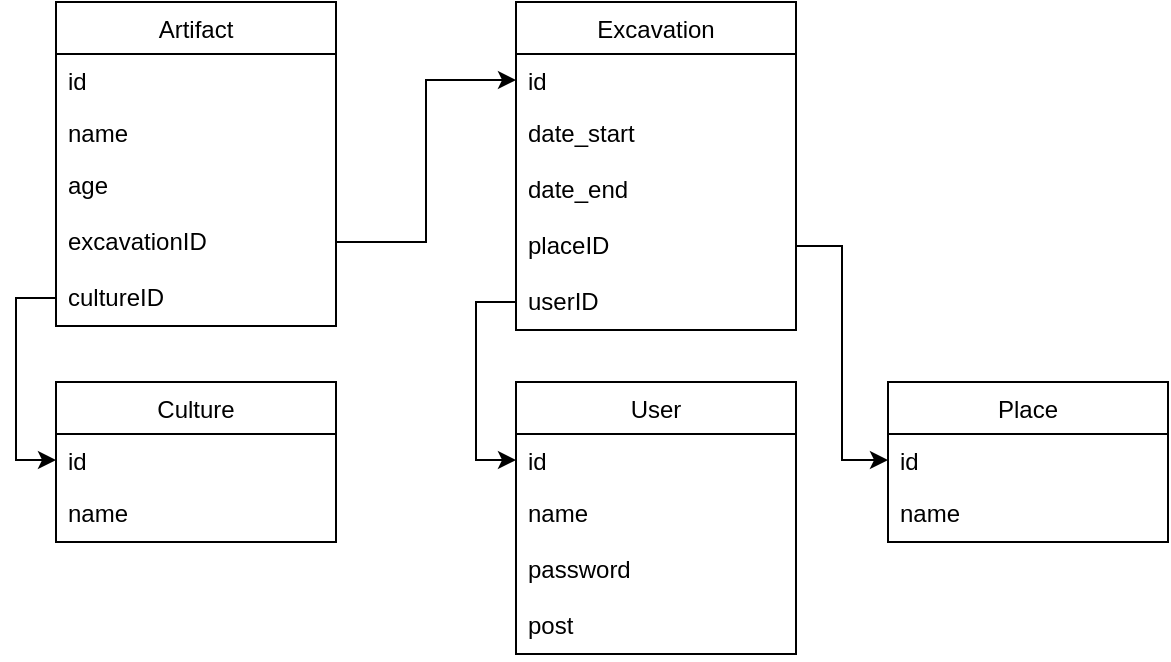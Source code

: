 <mxfile version="20.7.4" type="device"><diagram id="GKZXF6DUITayRG9TQAhk" name="Страница 1"><mxGraphModel dx="327" dy="586" grid="1" gridSize="10" guides="1" tooltips="1" connect="1" arrows="1" fold="1" page="1" pageScale="1" pageWidth="827" pageHeight="1169" math="0" shadow="0"><root><mxCell id="0"/><mxCell id="1" parent="0"/><mxCell id="XRcG1NYlPt3pbrvZeMTc-4" value="User" style="swimlane;fontStyle=0;childLayout=stackLayout;horizontal=1;startSize=26;fillColor=none;horizontalStack=0;resizeParent=1;resizeParentMax=0;resizeLast=0;collapsible=1;marginBottom=0;verticalAlign=middle;rounded=0;swimlaneLine=1;glass=0;shadow=0;" parent="1" vertex="1"><mxGeometry x="274" y="250" width="140" height="136" as="geometry"/></mxCell><mxCell id="XRcG1NYlPt3pbrvZeMTc-5" value="id" style="text;strokeColor=none;fillColor=none;align=left;verticalAlign=top;spacingLeft=4;spacingRight=4;overflow=hidden;rotatable=0;points=[[0,0.5],[1,0.5]];portConstraint=eastwest;swimlaneLine=1;" parent="XRcG1NYlPt3pbrvZeMTc-4" vertex="1"><mxGeometry y="26" width="140" height="26" as="geometry"/></mxCell><mxCell id="XRcG1NYlPt3pbrvZeMTc-7" value="name" style="text;strokeColor=none;fillColor=none;align=left;verticalAlign=top;spacingLeft=4;spacingRight=4;overflow=hidden;rotatable=0;points=[[0,0.5],[1,0.5]];portConstraint=eastwest;swimlaneLine=1;" parent="XRcG1NYlPt3pbrvZeMTc-4" vertex="1"><mxGeometry y="52" width="140" height="28" as="geometry"/></mxCell><mxCell id="XRcG1NYlPt3pbrvZeMTc-8" value="password" style="text;strokeColor=none;fillColor=none;align=left;verticalAlign=top;spacingLeft=4;spacingRight=4;overflow=hidden;rotatable=0;points=[[0,0.5],[1,0.5]];portConstraint=eastwest;swimlaneLine=1;" parent="XRcG1NYlPt3pbrvZeMTc-4" vertex="1"><mxGeometry y="80" width="140" height="28" as="geometry"/></mxCell><mxCell id="4_YkBdy_uq1KK4aqU0Qo-1" value="post" style="text;strokeColor=none;fillColor=none;align=left;verticalAlign=top;spacingLeft=4;spacingRight=4;overflow=hidden;rotatable=0;points=[[0,0.5],[1,0.5]];portConstraint=eastwest;swimlaneLine=1;" vertex="1" parent="XRcG1NYlPt3pbrvZeMTc-4"><mxGeometry y="108" width="140" height="28" as="geometry"/></mxCell><mxCell id="XRcG1NYlPt3pbrvZeMTc-9" value="Artifact" style="swimlane;fontStyle=0;childLayout=stackLayout;horizontal=1;startSize=26;fillColor=none;horizontalStack=0;resizeParent=1;resizeParentMax=0;resizeLast=0;collapsible=1;marginBottom=0;verticalAlign=middle;rounded=0;swimlaneLine=1;" parent="1" vertex="1"><mxGeometry x="44" y="60" width="140" height="162" as="geometry"/></mxCell><mxCell id="XRcG1NYlPt3pbrvZeMTc-10" value="id" style="text;strokeColor=none;fillColor=none;align=left;verticalAlign=top;spacingLeft=4;spacingRight=4;overflow=hidden;rotatable=0;points=[[0,0.5],[1,0.5]];portConstraint=eastwest;swimlaneLine=1;" parent="XRcG1NYlPt3pbrvZeMTc-9" vertex="1"><mxGeometry y="26" width="140" height="26" as="geometry"/></mxCell><mxCell id="4_YkBdy_uq1KK4aqU0Qo-23" value="name" style="text;strokeColor=none;fillColor=none;align=left;verticalAlign=top;spacingLeft=4;spacingRight=4;overflow=hidden;rotatable=0;points=[[0,0.5],[1,0.5]];portConstraint=eastwest;swimlaneLine=1;" vertex="1" parent="XRcG1NYlPt3pbrvZeMTc-9"><mxGeometry y="52" width="140" height="26" as="geometry"/></mxCell><mxCell id="XRcG1NYlPt3pbrvZeMTc-11" value="age" style="text;strokeColor=none;fillColor=none;align=left;verticalAlign=top;spacingLeft=4;spacingRight=4;overflow=hidden;rotatable=0;points=[[0,0.5],[1,0.5]];portConstraint=eastwest;swimlaneLine=1;" parent="XRcG1NYlPt3pbrvZeMTc-9" vertex="1"><mxGeometry y="78" width="140" height="28" as="geometry"/></mxCell><mxCell id="XRcG1NYlPt3pbrvZeMTc-13" value="excavationID" style="text;strokeColor=none;fillColor=none;align=left;verticalAlign=top;spacingLeft=4;spacingRight=4;overflow=hidden;rotatable=0;points=[[0,0.5],[1,0.5]];portConstraint=eastwest;swimlaneLine=1;" parent="XRcG1NYlPt3pbrvZeMTc-9" vertex="1"><mxGeometry y="106" width="140" height="28" as="geometry"/></mxCell><mxCell id="4_YkBdy_uq1KK4aqU0Qo-16" value="cultureID" style="text;strokeColor=none;fillColor=none;align=left;verticalAlign=top;spacingLeft=4;spacingRight=4;overflow=hidden;rotatable=0;points=[[0,0.5],[1,0.5]];portConstraint=eastwest;swimlaneLine=1;" vertex="1" parent="XRcG1NYlPt3pbrvZeMTc-9"><mxGeometry y="134" width="140" height="28" as="geometry"/></mxCell><mxCell id="XRcG1NYlPt3pbrvZeMTc-14" value="Excavation" style="swimlane;fontStyle=0;childLayout=stackLayout;horizontal=1;startSize=26;fillColor=none;horizontalStack=0;resizeParent=1;resizeParentMax=0;resizeLast=0;collapsible=1;marginBottom=0;verticalAlign=middle;rounded=0;swimlaneLine=1;" parent="1" vertex="1"><mxGeometry x="274" y="60" width="140" height="164" as="geometry"/></mxCell><mxCell id="XRcG1NYlPt3pbrvZeMTc-15" value="id" style="text;strokeColor=none;fillColor=none;align=left;verticalAlign=top;spacingLeft=4;spacingRight=4;overflow=hidden;rotatable=0;points=[[0,0.5],[1,0.5]];portConstraint=eastwest;swimlaneLine=1;" parent="XRcG1NYlPt3pbrvZeMTc-14" vertex="1"><mxGeometry y="26" width="140" height="26" as="geometry"/></mxCell><mxCell id="4_YkBdy_uq1KK4aqU0Qo-2" value="date_start" style="text;strokeColor=none;fillColor=none;align=left;verticalAlign=top;spacingLeft=4;spacingRight=4;overflow=hidden;rotatable=0;points=[[0,0.5],[1,0.5]];portConstraint=eastwest;swimlaneLine=1;" vertex="1" parent="XRcG1NYlPt3pbrvZeMTc-14"><mxGeometry y="52" width="140" height="28" as="geometry"/></mxCell><mxCell id="4_YkBdy_uq1KK4aqU0Qo-3" value="date_end" style="text;strokeColor=none;fillColor=none;align=left;verticalAlign=top;spacingLeft=4;spacingRight=4;overflow=hidden;rotatable=0;points=[[0,0.5],[1,0.5]];portConstraint=eastwest;swimlaneLine=1;" vertex="1" parent="XRcG1NYlPt3pbrvZeMTc-14"><mxGeometry y="80" width="140" height="28" as="geometry"/></mxCell><mxCell id="XRcG1NYlPt3pbrvZeMTc-16" value="placeID" style="text;strokeColor=none;fillColor=none;align=left;verticalAlign=top;spacingLeft=4;spacingRight=4;overflow=hidden;rotatable=0;points=[[0,0.5],[1,0.5]];portConstraint=eastwest;swimlaneLine=1;" parent="XRcG1NYlPt3pbrvZeMTc-14" vertex="1"><mxGeometry y="108" width="140" height="28" as="geometry"/></mxCell><mxCell id="XRcG1NYlPt3pbrvZeMTc-19" value="userID" style="text;strokeColor=none;fillColor=none;align=left;verticalAlign=top;spacingLeft=4;spacingRight=4;overflow=hidden;rotatable=0;points=[[0,0.5],[1,0.5]];portConstraint=eastwest;swimlaneLine=1;" parent="XRcG1NYlPt3pbrvZeMTc-14" vertex="1"><mxGeometry y="136" width="140" height="28" as="geometry"/></mxCell><mxCell id="4_YkBdy_uq1KK4aqU0Qo-4" style="edgeStyle=orthogonalEdgeStyle;rounded=0;orthogonalLoop=1;jettySize=auto;html=1;entryX=0;entryY=0.5;entryDx=0;entryDy=0;" edge="1" parent="1" source="XRcG1NYlPt3pbrvZeMTc-19" target="XRcG1NYlPt3pbrvZeMTc-5"><mxGeometry relative="1" as="geometry"/></mxCell><mxCell id="4_YkBdy_uq1KK4aqU0Qo-5" value="Place" style="swimlane;fontStyle=0;childLayout=stackLayout;horizontal=1;startSize=26;fillColor=none;horizontalStack=0;resizeParent=1;resizeParentMax=0;resizeLast=0;collapsible=1;marginBottom=0;verticalAlign=middle;rounded=0;swimlaneLine=1;glass=0;shadow=0;" vertex="1" parent="1"><mxGeometry x="460" y="250" width="140" height="80" as="geometry"/></mxCell><mxCell id="4_YkBdy_uq1KK4aqU0Qo-6" value="id" style="text;strokeColor=none;fillColor=none;align=left;verticalAlign=top;spacingLeft=4;spacingRight=4;overflow=hidden;rotatable=0;points=[[0,0.5],[1,0.5]];portConstraint=eastwest;swimlaneLine=1;" vertex="1" parent="4_YkBdy_uq1KK4aqU0Qo-5"><mxGeometry y="26" width="140" height="26" as="geometry"/></mxCell><mxCell id="4_YkBdy_uq1KK4aqU0Qo-7" value="name" style="text;strokeColor=none;fillColor=none;align=left;verticalAlign=top;spacingLeft=4;spacingRight=4;overflow=hidden;rotatable=0;points=[[0,0.5],[1,0.5]];portConstraint=eastwest;swimlaneLine=1;" vertex="1" parent="4_YkBdy_uq1KK4aqU0Qo-5"><mxGeometry y="52" width="140" height="28" as="geometry"/></mxCell><mxCell id="4_YkBdy_uq1KK4aqU0Qo-14" style="edgeStyle=orthogonalEdgeStyle;rounded=0;orthogonalLoop=1;jettySize=auto;html=1;entryX=0;entryY=0.5;entryDx=0;entryDy=0;" edge="1" parent="1" source="XRcG1NYlPt3pbrvZeMTc-16" target="4_YkBdy_uq1KK4aqU0Qo-6"><mxGeometry relative="1" as="geometry"/></mxCell><mxCell id="4_YkBdy_uq1KK4aqU0Qo-15" style="edgeStyle=orthogonalEdgeStyle;rounded=0;orthogonalLoop=1;jettySize=auto;html=1;entryX=0;entryY=0.5;entryDx=0;entryDy=0;" edge="1" parent="1" source="XRcG1NYlPt3pbrvZeMTc-13" target="XRcG1NYlPt3pbrvZeMTc-15"><mxGeometry relative="1" as="geometry"/></mxCell><mxCell id="4_YkBdy_uq1KK4aqU0Qo-17" value="Culture" style="swimlane;fontStyle=0;childLayout=stackLayout;horizontal=1;startSize=26;fillColor=none;horizontalStack=0;resizeParent=1;resizeParentMax=0;resizeLast=0;collapsible=1;marginBottom=0;verticalAlign=middle;rounded=0;swimlaneLine=1;" vertex="1" parent="1"><mxGeometry x="44" y="250" width="140" height="80" as="geometry"/></mxCell><mxCell id="4_YkBdy_uq1KK4aqU0Qo-18" value="id" style="text;strokeColor=none;fillColor=none;align=left;verticalAlign=top;spacingLeft=4;spacingRight=4;overflow=hidden;rotatable=0;points=[[0,0.5],[1,0.5]];portConstraint=eastwest;swimlaneLine=1;" vertex="1" parent="4_YkBdy_uq1KK4aqU0Qo-17"><mxGeometry y="26" width="140" height="26" as="geometry"/></mxCell><mxCell id="4_YkBdy_uq1KK4aqU0Qo-19" value="name" style="text;strokeColor=none;fillColor=none;align=left;verticalAlign=top;spacingLeft=4;spacingRight=4;overflow=hidden;rotatable=0;points=[[0,0.5],[1,0.5]];portConstraint=eastwest;swimlaneLine=1;" vertex="1" parent="4_YkBdy_uq1KK4aqU0Qo-17"><mxGeometry y="52" width="140" height="28" as="geometry"/></mxCell><mxCell id="4_YkBdy_uq1KK4aqU0Qo-22" style="edgeStyle=orthogonalEdgeStyle;rounded=0;orthogonalLoop=1;jettySize=auto;html=1;entryX=0;entryY=0.5;entryDx=0;entryDy=0;" edge="1" parent="1" source="4_YkBdy_uq1KK4aqU0Qo-16" target="4_YkBdy_uq1KK4aqU0Qo-18"><mxGeometry relative="1" as="geometry"/></mxCell></root></mxGraphModel></diagram></mxfile>